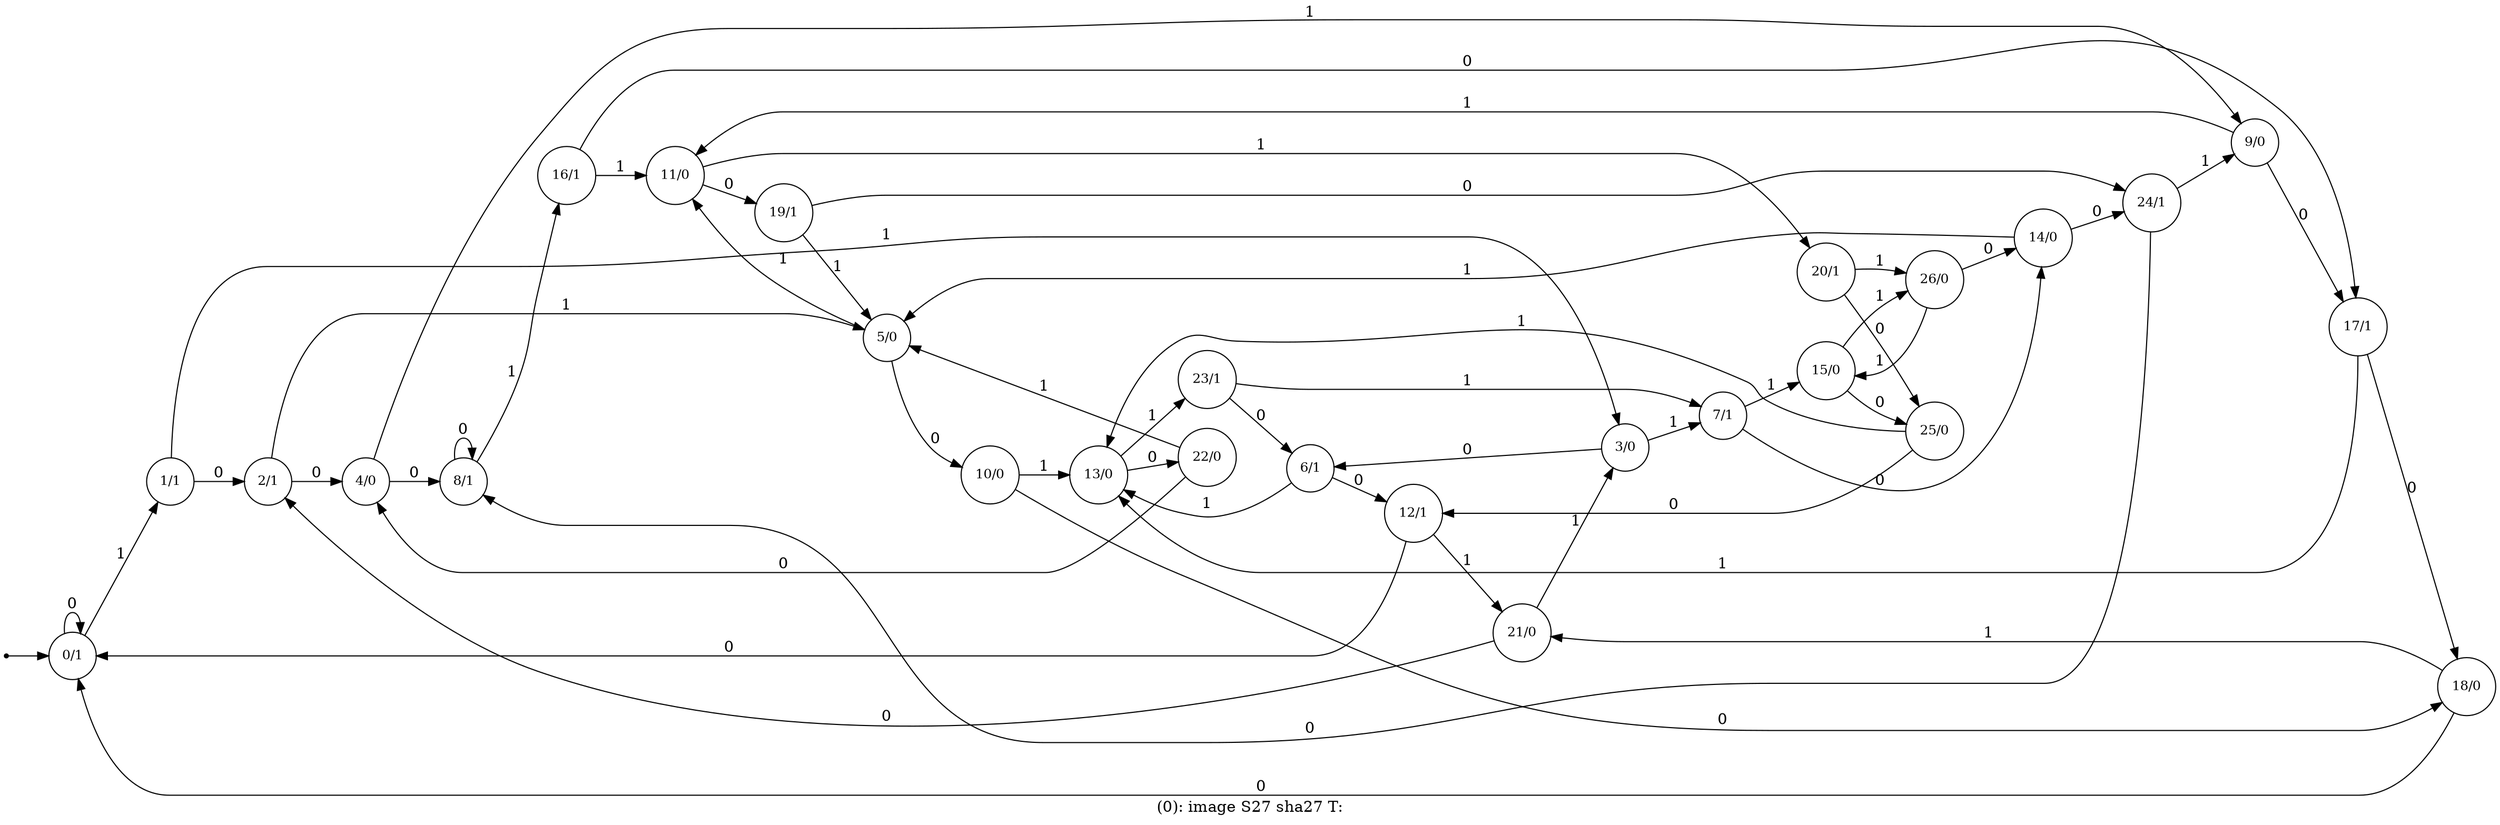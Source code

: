 digraph G {
label = "(0): image S27 sha27 T:";
rankdir = LR;
node [shape = circle, label="0/1", fontsize=12]0;
node [shape = circle, label="1/1", fontsize=12]1;
node [shape = circle, label="2/1", fontsize=12]2;
node [shape = circle, label="3/0", fontsize=12]3;
node [shape = circle, label="4/0", fontsize=12]4;
node [shape = circle, label="5/0", fontsize=12]5;
node [shape = circle, label="6/1", fontsize=12]6;
node [shape = circle, label="7/1", fontsize=12]7;
node [shape = circle, label="8/1", fontsize=12]8;
node [shape = circle, label="9/0", fontsize=12]9;
node [shape = circle, label="10/0", fontsize=12]10;
node [shape = circle, label="11/0", fontsize=12]11;
node [shape = circle, label="12/1", fontsize=12]12;
node [shape = circle, label="13/0", fontsize=12]13;
node [shape = circle, label="14/0", fontsize=12]14;
node [shape = circle, label="15/0", fontsize=12]15;
node [shape = circle, label="16/1", fontsize=12]16;
node [shape = circle, label="17/1", fontsize=12]17;
node [shape = circle, label="18/0", fontsize=12]18;
node [shape = circle, label="19/1", fontsize=12]19;
node [shape = circle, label="20/1", fontsize=12]20;
node [shape = circle, label="21/0", fontsize=12]21;
node [shape = circle, label="22/0", fontsize=12]22;
node [shape = circle, label="23/1", fontsize=12]23;
node [shape = circle, label="24/1", fontsize=12]24;
node [shape = circle, label="25/0", fontsize=12]25;
node [shape = circle, label="26/0", fontsize=12]26;
node [shape = point ]; qi
qi -> 0;
0 -> 0[ label = "0"];
0 -> 1[ label = "1"];
1 -> 2[ label = "0"];
1 -> 3[ label = "1"];
2 -> 4[ label = "0"];
2 -> 5[ label = "1"];
3 -> 6[ label = "0"];
3 -> 7[ label = "1"];
4 -> 8[ label = "0"];
4 -> 9[ label = "1"];
5 -> 10[ label = "0"];
5 -> 11[ label = "1"];
6 -> 12[ label = "0"];
6 -> 13[ label = "1"];
7 -> 14[ label = "0"];
7 -> 15[ label = "1"];
8 -> 8[ label = "0"];
8 -> 16[ label = "1"];
9 -> 11[ label = "1"];
9 -> 17[ label = "0"];
10 -> 13[ label = "1"];
10 -> 18[ label = "0"];
11 -> 19[ label = "0"];
11 -> 20[ label = "1"];
12 -> 0[ label = "0"];
12 -> 21[ label = "1"];
13 -> 22[ label = "0"];
13 -> 23[ label = "1"];
14 -> 5[ label = "1"];
14 -> 24[ label = "0"];
15 -> 25[ label = "0"];
15 -> 26[ label = "1"];
16 -> 11[ label = "1"];
16 -> 17[ label = "0"];
17 -> 13[ label = "1"];
17 -> 18[ label = "0"];
18 -> 0[ label = "0"];
18 -> 21[ label = "1"];
19 -> 5[ label = "1"];
19 -> 24[ label = "0"];
20 -> 25[ label = "0"];
20 -> 26[ label = "1"];
21 -> 2[ label = "0"];
21 -> 3[ label = "1"];
22 -> 4[ label = "0"];
22 -> 5[ label = "1"];
23 -> 6[ label = "0"];
23 -> 7[ label = "1"];
24 -> 8[ label = "0"];
24 -> 9[ label = "1"];
25 -> 12[ label = "0"];
25 -> 13[ label = "1"];
26 -> 14[ label = "0"];
26 -> 15[ label = "1"];
}
